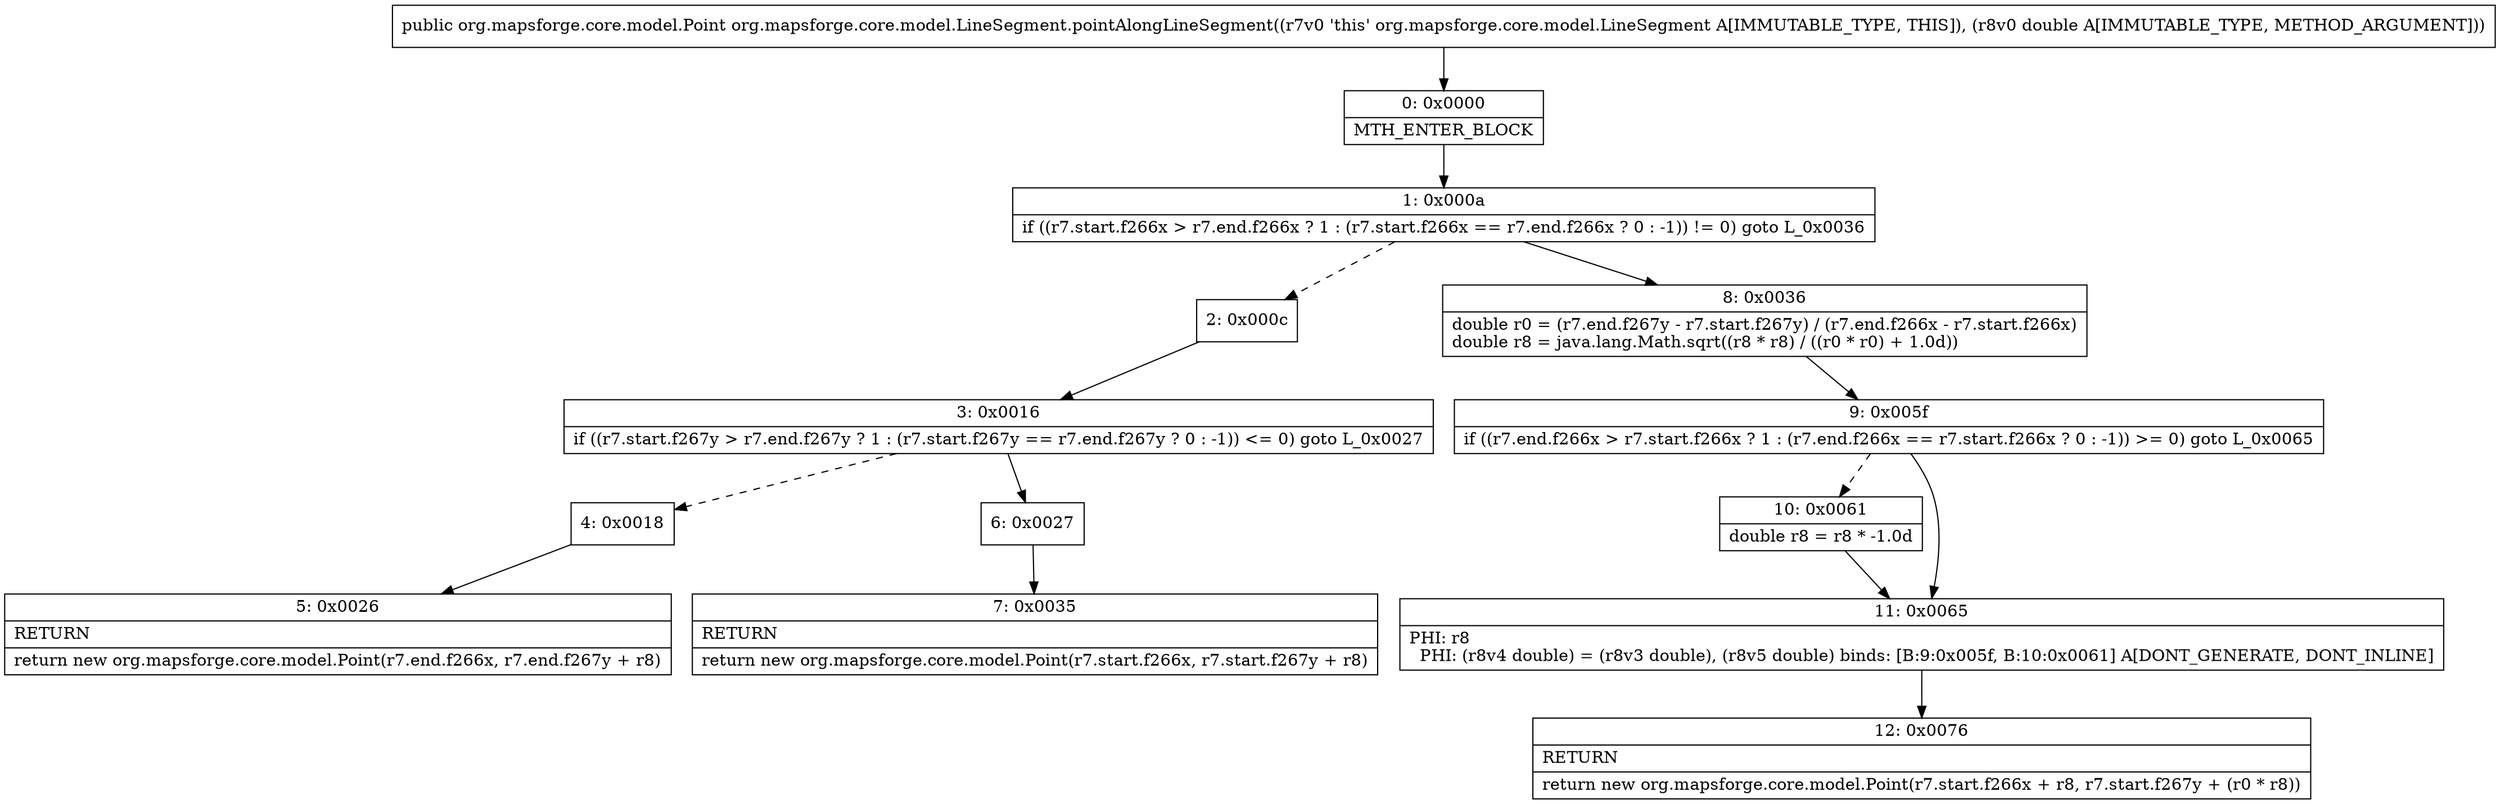 digraph "CFG fororg.mapsforge.core.model.LineSegment.pointAlongLineSegment(D)Lorg\/mapsforge\/core\/model\/Point;" {
Node_0 [shape=record,label="{0\:\ 0x0000|MTH_ENTER_BLOCK\l}"];
Node_1 [shape=record,label="{1\:\ 0x000a|if ((r7.start.f266x \> r7.end.f266x ? 1 : (r7.start.f266x == r7.end.f266x ? 0 : \-1)) != 0) goto L_0x0036\l}"];
Node_2 [shape=record,label="{2\:\ 0x000c}"];
Node_3 [shape=record,label="{3\:\ 0x0016|if ((r7.start.f267y \> r7.end.f267y ? 1 : (r7.start.f267y == r7.end.f267y ? 0 : \-1)) \<= 0) goto L_0x0027\l}"];
Node_4 [shape=record,label="{4\:\ 0x0018}"];
Node_5 [shape=record,label="{5\:\ 0x0026|RETURN\l|return new org.mapsforge.core.model.Point(r7.end.f266x, r7.end.f267y + r8)\l}"];
Node_6 [shape=record,label="{6\:\ 0x0027}"];
Node_7 [shape=record,label="{7\:\ 0x0035|RETURN\l|return new org.mapsforge.core.model.Point(r7.start.f266x, r7.start.f267y + r8)\l}"];
Node_8 [shape=record,label="{8\:\ 0x0036|double r0 = (r7.end.f267y \- r7.start.f267y) \/ (r7.end.f266x \- r7.start.f266x)\ldouble r8 = java.lang.Math.sqrt((r8 * r8) \/ ((r0 * r0) + 1.0d))\l}"];
Node_9 [shape=record,label="{9\:\ 0x005f|if ((r7.end.f266x \> r7.start.f266x ? 1 : (r7.end.f266x == r7.start.f266x ? 0 : \-1)) \>= 0) goto L_0x0065\l}"];
Node_10 [shape=record,label="{10\:\ 0x0061|double r8 = r8 * \-1.0d\l}"];
Node_11 [shape=record,label="{11\:\ 0x0065|PHI: r8 \l  PHI: (r8v4 double) = (r8v3 double), (r8v5 double) binds: [B:9:0x005f, B:10:0x0061] A[DONT_GENERATE, DONT_INLINE]\l}"];
Node_12 [shape=record,label="{12\:\ 0x0076|RETURN\l|return new org.mapsforge.core.model.Point(r7.start.f266x + r8, r7.start.f267y + (r0 * r8))\l}"];
MethodNode[shape=record,label="{public org.mapsforge.core.model.Point org.mapsforge.core.model.LineSegment.pointAlongLineSegment((r7v0 'this' org.mapsforge.core.model.LineSegment A[IMMUTABLE_TYPE, THIS]), (r8v0 double A[IMMUTABLE_TYPE, METHOD_ARGUMENT])) }"];
MethodNode -> Node_0;
Node_0 -> Node_1;
Node_1 -> Node_2[style=dashed];
Node_1 -> Node_8;
Node_2 -> Node_3;
Node_3 -> Node_4[style=dashed];
Node_3 -> Node_6;
Node_4 -> Node_5;
Node_6 -> Node_7;
Node_8 -> Node_9;
Node_9 -> Node_10[style=dashed];
Node_9 -> Node_11;
Node_10 -> Node_11;
Node_11 -> Node_12;
}

